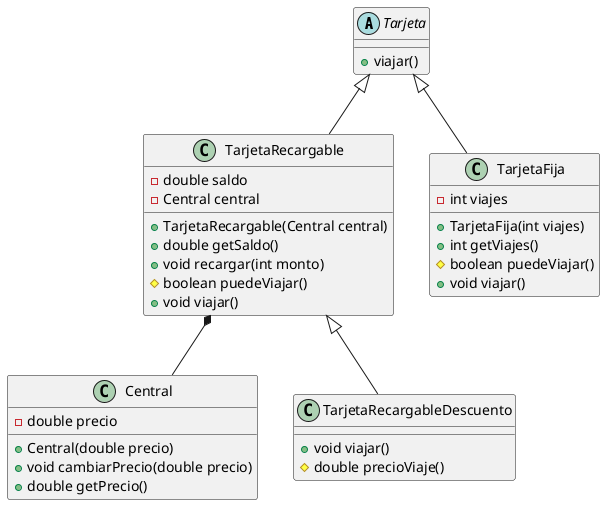 @startuml
abstract class Tarjeta{
    + viajar()

}

class TarjetaRecargable extends Tarjeta{
    - double saldo
    - Central central

    + TarjetaRecargable(Central central)
    + double getSaldo()
    + void recargar(int monto)
    # boolean puedeViajar()
    + void viajar()
}
TarjetaRecargable *-- Central

class Central {
    - double precio

    + Central(double precio)
    + void cambiarPrecio(double precio)
    + double getPrecio()
}

class TarjetaFija extends Tarjeta{
    - int viajes

    + TarjetaFija(int viajes)
    + int getViajes()
    # boolean puedeViajar()
    + void viajar()
}

class TarjetaRecargableDescuento extends TarjetaRecargable{
    + void viajar()
    # double precioViaje()

}
@enduml